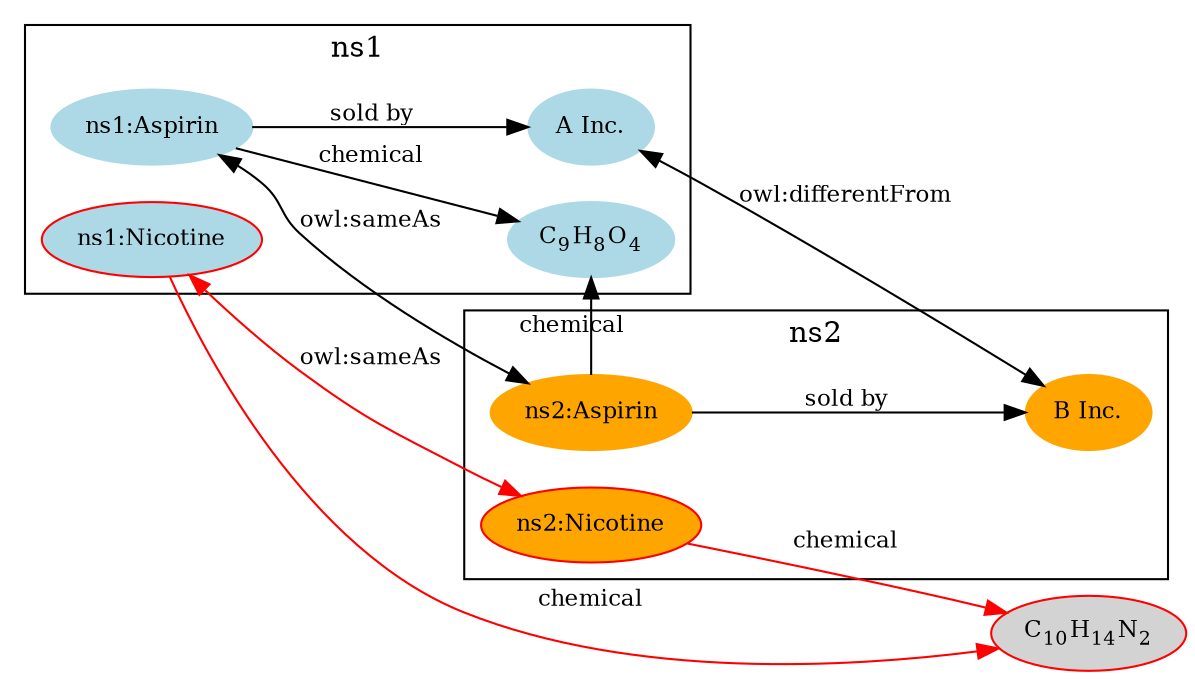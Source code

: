 digraph identity2 {
  rankdir=LR
  edge [fontsize=11.0];
  node [fontsize=11.0,style=filled];

  subgraph cluster1 {
    label=<ns1>;

    c9h8o4 [color=lightblue,label=<C<SUB>9</SUB>H<SUB>8</SUB>O<SUB>4</SUB>>];
    ns1 [color=lightblue,label=<ns1:Aspirin>];
    ainc [color=lightblue,label=<A Inc.>];
    nicotine1 [color=red,fillcolor=lightblue,label=<ns1:Nicotine>];

    ns1 -> c9h8o4 [label=<chemical>];
    ns1 -> ainc [label=<sold by>];
  }

  subgraph cluster2 {
    label=<ns2>;
  
    ns2 [color=orange,label=<ns2:Aspirin>];
    binc [color=orange,label=<B Inc.>];
    nicotine2 [color=red,fillcolor=orange,label=<ns2:Nicotine>];
    
    ns2 -> c9h8o4 [label=<chemical>];
    ns2 -> binc [label=<sold by>];
  }

  c10h14n2 [color=red,fillcolor=lightgrey,label=<C<SUB>10</SUB>H<SUB>14</SUB>N<SUB>2</SUB>>];

  ns1 -> ns2 [dir="both",label=<owl:sameAs>];
  ainc -> binc [dir="both",label=<owl:differentFrom>];
  nicotine1 -> c10h14n2 [color=red,label=<chemical>];
  nicotine2 -> c10h14n2 [color=red,label=<chemical>];
  nicotine1 -> nicotine2 [color=red,dir="both",label=<owl:sameAs>];
}
